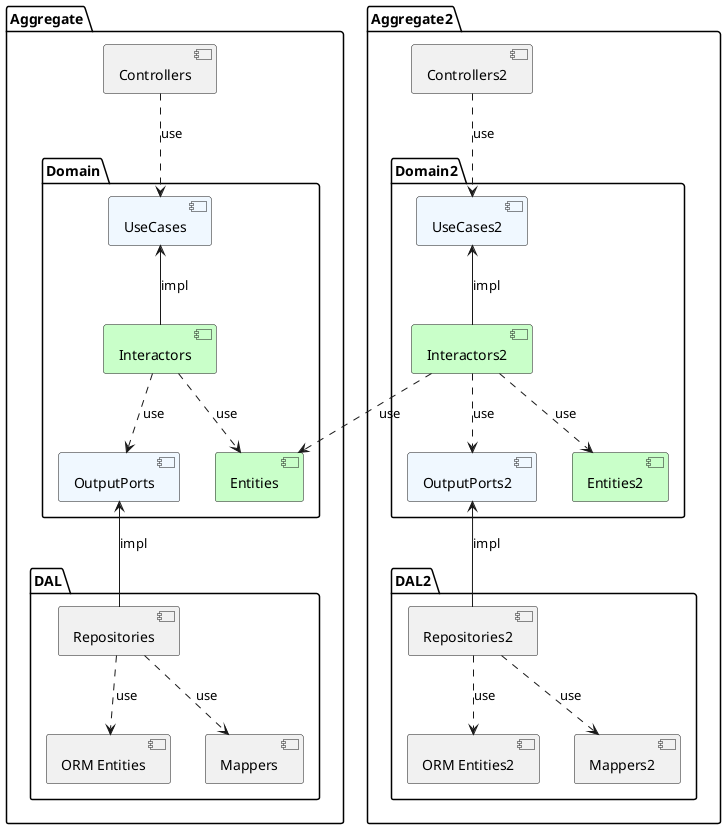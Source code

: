 @startuml



package Aggregate {
 package "Domain" {
 component [UseCases] #AliceBlue
 component [Entities] #TECHNOLOGY
 component [OutputPorts] #AliceBlue
 component [Interactors] #TECHNOLOGY

 [Interactors] -up-> [UseCases] : impl
 [Interactors] .down.> [Entities] : use
 [Interactors] .down.> [OutputPorts] : use
}

[Controllers] ..> [UseCases] : use

package "DAL" {
[Repositories] -up-> [OutputPorts] : impl
[Repositories] .down.> [ORM Entities] : use
[Repositories] .down.> [Mappers] : use
}
}



package Aggregate2 {
 package "Domain2" {
 component [UseCases2] #AliceBlue
 component [Entities2] #TECHNOLOGY
 component [OutputPorts2] #AliceBlue
 component [Interactors2] #TECHNOLOGY

 [Interactors2] -up-> [UseCases2] : impl
 [Interactors2] .down.> [Entities2] : use
 [Interactors2] .down.> [Entities] : use
 [Interactors2] .down.> [OutputPorts2] : use
}

[Controllers2] ..> [UseCases2] : use

package "DAL2" {
[Repositories2] -up-> [OutputPorts2] : impl
[Repositories2] .down.> [ORM Entities2] : use
[Repositories2] .down.> [Mappers2] : use
}
}





@enduml
